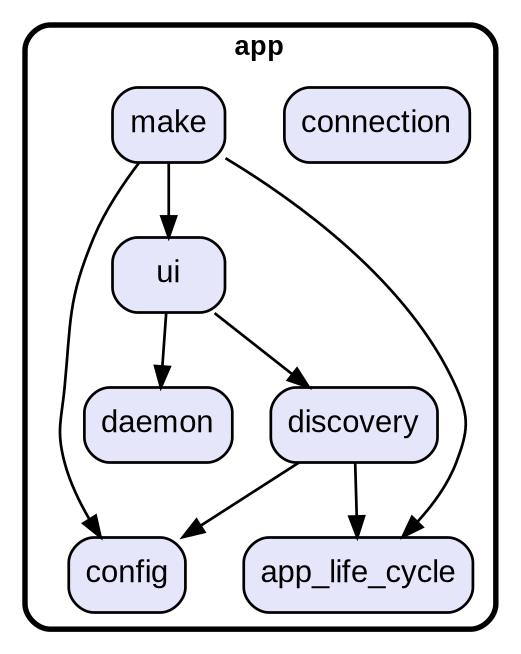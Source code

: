 digraph "" {
  graph [style=rounded fontname="Arial Black" fontsize=13 penwidth=2.6];
  node [shape=rect style="filled,rounded" fontname=Arial fontsize=15 fillcolor=Lavender penwidth=1.3];
  edge [penwidth=1.3];
  "/daemon.dart" [label="daemon"];
  "/ui.dart" [label="ui"];
  "/config.dart" [label="config"];
  "/connection.dart" [label="connection"];
  "/app_life_cycle.dart" [label="app_life_cycle"];
  "/discovery.dart" [label="discovery"];
  "/make.dart" [label="make"];
  subgraph "cluster~" {
    label="app";
    "/daemon.dart";
    "/ui.dart";
    "/config.dart";
    "/connection.dart";
    "/app_life_cycle.dart";
    "/discovery.dart";
    "/make.dart";
  }
  "/ui.dart" -> "/daemon.dart";
  "/ui.dart" -> "/discovery.dart";
  "/discovery.dart" -> "/app_life_cycle.dart";
  "/discovery.dart" -> "/config.dart";
  "/make.dart" -> "/app_life_cycle.dart";
  "/make.dart" -> "/config.dart";
  "/make.dart" -> "/ui.dart";
}
